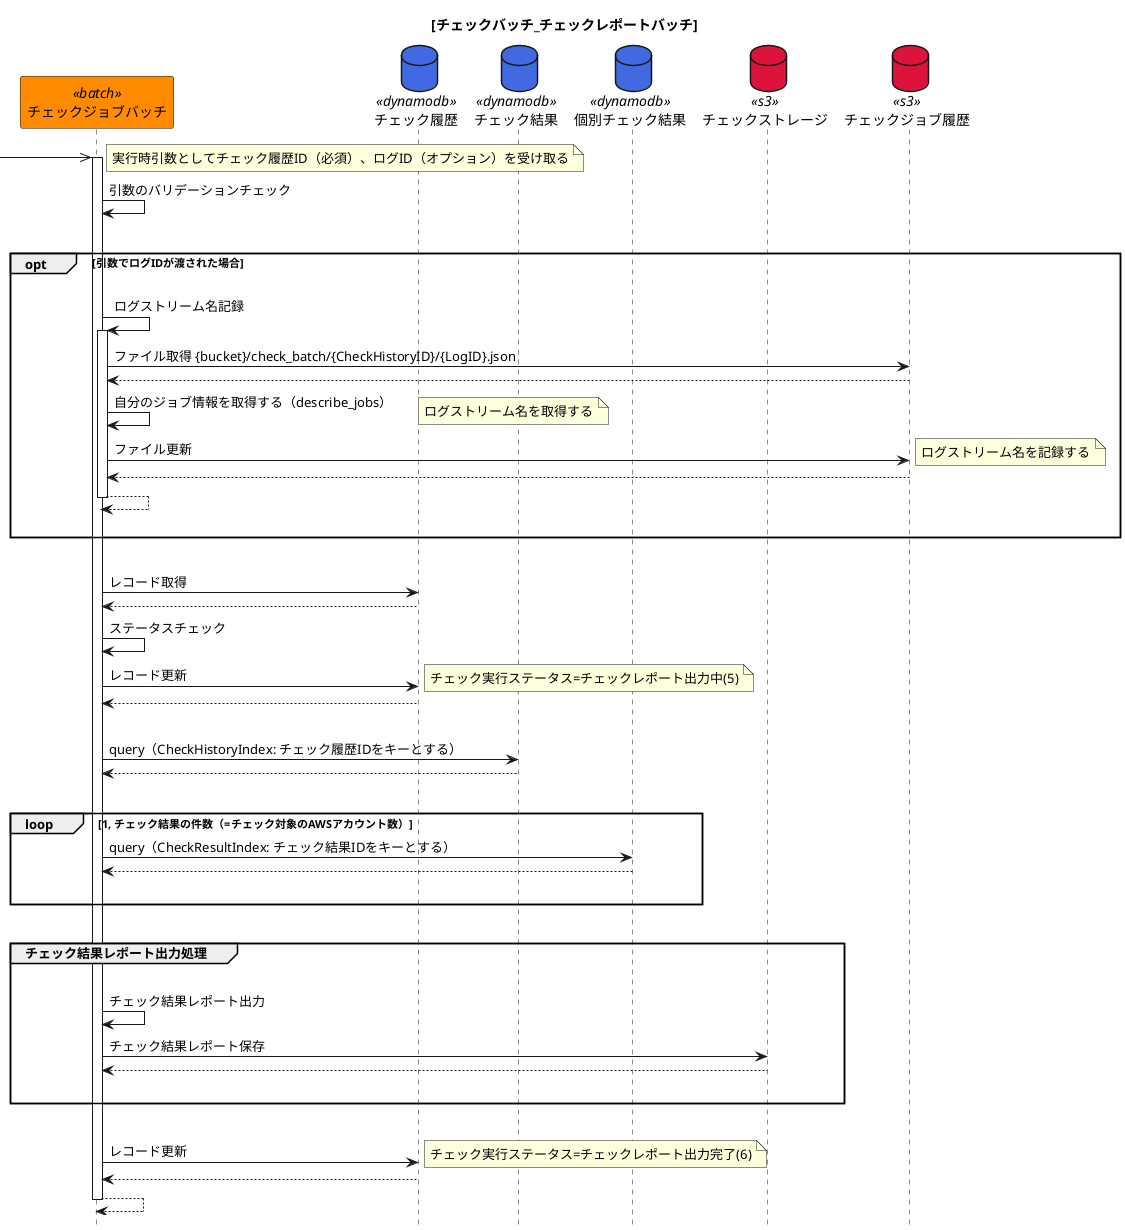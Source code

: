 @startuml{Batch_チェック_チェックレポートバッチ.png}
title [チェックバッチ_チェックレポートバッチ]
hide footbox

participant チェックジョブバッチ as batch_check_job <<batch>> #darkorange
database チェック履歴 as table_check_history <<dynamodb>> #royalblue
database チェック結果 as table_check_results <<dynamodb>> #royalblue
database 個別チェック結果 as table_check_resultitems <<dynamodb>> #royalblue
database チェックストレージ as storage <<s3>> #crimson
database チェックジョブ履歴 as storage_check_joblog <<s3>> #crimson

->> batch_check_job
note right :実行時引数としてチェック履歴ID（必須）、ログID（オプション）を受け取る
activate batch_check_job
    batch_check_job -> batch_check_job :引数のバリデーションチェック
    |||
    opt 引数でログIDが渡された場合
    |||
    batch_check_job -> batch_check_job :ログストリーム名記録
    activate batch_check_job
        batch_check_job -> storage_check_joblog :ファイル取得 {bucket}/check_batch/{CheckHistoryID}/{LogID}.json
        storage_check_joblog --> batch_check_job
        batch_check_job -> batch_check_job :自分のジョブ情報を取得する（describe_jobs）
        note right :ログストリーム名を取得する
        batch_check_job -> storage_check_joblog :ファイル更新
        note right :ログストリーム名を記録する
        storage_check_joblog --> batch_check_job
        batch_check_job --> batch_check_job
    deactivate batch_check_job
    |||
    end
    |||
    batch_check_job -> table_check_history :レコード取得
    table_check_history --> batch_check_job
    batch_check_job -> batch_check_job :ステータスチェック
    batch_check_job -> table_check_history :レコード更新
    note right :チェック実行ステータス=チェックレポート出力中(5)
    table_check_history --> batch_check_job
    |||
    batch_check_job -> table_check_results :query（CheckHistoryIndex: チェック履歴IDをキーとする）
    table_check_results --> batch_check_job
    |||
    loop 1, チェック結果の件数（=チェック対象のAWSアカウント数）
        batch_check_job -> table_check_resultitems: query（CheckResultIndex: チェック結果IDをキーとする）
        table_check_resultitems --> batch_check_job
        |||
    end
    |||
    group チェック結果レポート出力処理
        |||
        batch_check_job -> batch_check_job :チェック結果レポート出力
        batch_check_job -> storage :チェック結果レポート保存
        storage --> batch_check_job
        |||
    end
    |||
    batch_check_job -> table_check_history :レコード更新
    note right :チェック実行ステータス=チェックレポート出力完了(6)
    table_check_history --> batch_check_job
    batch_check_job --> batch_check_job
deactivate batch_check_job

@enduml
